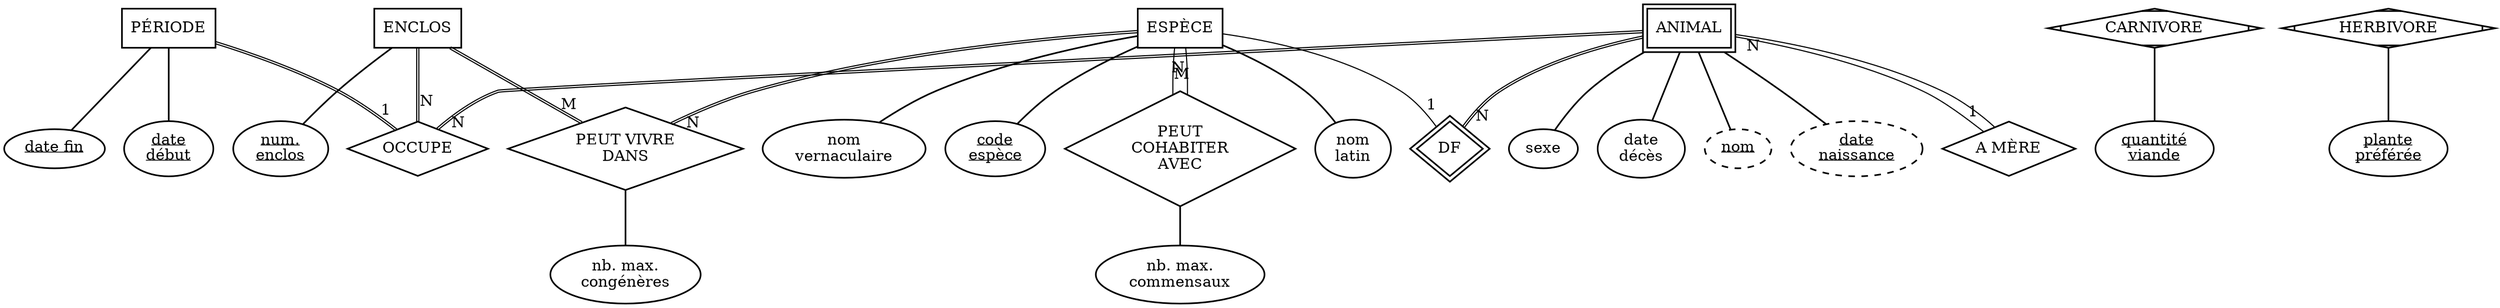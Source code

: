// Generated by Mocodo 4.0.2

graph{
  start=42

  // Entities
  node [
    shape=box
    style=filled
    penwidth=1.5
    fillcolor="#FFFFFF"
  ]
  1 [label="PÉRIODE"]
  6 [label="ENCLOS"]
  5 [label="ANIMAL",peripheries=2]
  16 [label="ESPÈCE"]

  // Associative entities
  13 [label="CARNIVORE",shape=Mdiamond]
  22 [label="HERBIVORE",shape=Mdiamond]

  // Normal entity attributes
  node [
    shape=oval
    penwidth=1.5
    fillcolor="#FFFFFF"
  ]
  10 [label="sexe"]
  12 [label="date\ndécès"]
  19 [label="nom\nlatin"]
  20 [label="nom\nvernaculaire"]

  // Weak and strong entity attributes
  2 [label=<<u>date<br/>début</u>>]
  3 [label=<<u>date fin</u>>]
  7 [label=<<u>num.<br/>enclos</u>>]
  9 [label=<<u>nom</u>> style="dashed,filled"]
  11 [label=<<u>date<br/>naissance</u>> style="dashed,filled"]
  14 [label=<<u>quantité<br/>viande</u>>]
  18 [label=<<u>code<br/>espèce</u>>]
  23 [label=<<u>plante<br/>préférée</u>>]

  // Relationship attributes
  node [
    fillcolor="#FFFFFF"
  ]
  17 [label="nb. max.\ncongénères"]
  25 [label="nb. max.\ncommensaux"]

  // Relationships
  node [
    shape=diamond
    height=0.7
    penwidth=1.5
    fillcolor="#FFFFFF"
  ]
  4 [label="A MÈRE"]
  8 [label="OCCUPE"]
  15 [label="PEUT VIVRE\nDANS"]
  21 [label="DF",peripheries=2]
  24 [label="PEUT\nCOHABITER\nAVEC"]

  // Edges between entities and attributes
  edge [
    penwidth=1.5
  ]
  1 -- 2
  1 -- 3
  5 -- 9
  5 -- 10
  5 -- 11
  5 -- 12
  6 -- 7
  13 -- 14
  16 -- 18
  16 -- 19
  16 -- 20
  22 -- 23

  // Edges between relationships and attributes
  edge [color="#000000"]
  15 -- 17
  24 -- 25

  // Edges between entities and relationships
  edge [
    penwidth=1
    color="#000000:#000000"
    labeldistance=2
    headlabel=1
  ]
  1 -- 8
  5 -- 4 [color="#000000"]
  16 -- 21 [color="#000000"]
  edge [headlabel=M]
  6 -- 15
  16 -- 24 [color="#000000"]
  edge [headlabel=N]
  5 -- 8
  5 -- 21
  6 -- 8
  16 -- 15
  4 -- 5 [color="#000000"]
  24 -- 16 [color="#000000"]
}